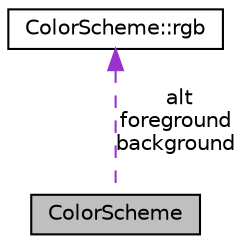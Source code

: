 digraph "ColorScheme"
{
  edge [fontname="Helvetica",fontsize="10",labelfontname="Helvetica",labelfontsize="10"];
  node [fontname="Helvetica",fontsize="10",shape=record];
  Node1 [label="ColorScheme",height=0.2,width=0.4,color="black", fillcolor="grey75", style="filled", fontcolor="black"];
  Node2 -> Node1 [dir="back",color="darkorchid3",fontsize="10",style="dashed",label=" alt\nforeground\nbackground" ,fontname="Helvetica"];
  Node2 [label="ColorScheme::rgb",height=0.2,width=0.4,color="black", fillcolor="white", style="filled",URL="$struct_color_scheme_1_1rgb.html"];
}
